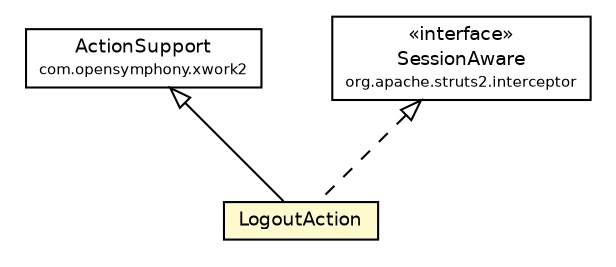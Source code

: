 #!/usr/local/bin/dot
#
# Class diagram 
# Generated by UmlGraph version 4.6 (http://www.spinellis.gr/sw/umlgraph)
#

digraph G {
	edge [fontname="Helvetica",fontsize=10,labelfontname="Helvetica",labelfontsize=10];
	node [fontname="Helvetica",fontsize=10,shape=plaintext];
	// net.chrissearle.flickrvote.web.LogoutAction
	c9343 [label=<<table border="0" cellborder="1" cellspacing="0" cellpadding="2" port="p" bgcolor="lemonChiffon" href="./LogoutAction.html">
		<tr><td><table border="0" cellspacing="0" cellpadding="1">
			<tr><td> LogoutAction </td></tr>
		</table></td></tr>
		</table>>, fontname="Helvetica", fontcolor="black", fontsize=9.0];
	//net.chrissearle.flickrvote.web.LogoutAction extends com.opensymphony.xwork2.ActionSupport
	c9373:p -> c9343:p [dir=back,arrowtail=empty];
	//net.chrissearle.flickrvote.web.LogoutAction implements org.apache.struts2.interceptor.SessionAware
	c9374:p -> c9343:p [dir=back,arrowtail=empty,style=dashed];
	// org.apache.struts2.interceptor.SessionAware
	c9374 [label=<<table border="0" cellborder="1" cellspacing="0" cellpadding="2" port="p">
		<tr><td><table border="0" cellspacing="0" cellpadding="1">
			<tr><td> &laquo;interface&raquo; </td></tr>
			<tr><td> SessionAware </td></tr>
			<tr><td><font point-size="7.0"> org.apache.struts2.interceptor </font></td></tr>
		</table></td></tr>
		</table>>, fontname="Helvetica", fontcolor="black", fontsize=9.0];
	// com.opensymphony.xwork2.ActionSupport
	c9373 [label=<<table border="0" cellborder="1" cellspacing="0" cellpadding="2" port="p">
		<tr><td><table border="0" cellspacing="0" cellpadding="1">
			<tr><td> ActionSupport </td></tr>
			<tr><td><font point-size="7.0"> com.opensymphony.xwork2 </font></td></tr>
		</table></td></tr>
		</table>>, fontname="Helvetica", fontcolor="black", fontsize=9.0];
}

